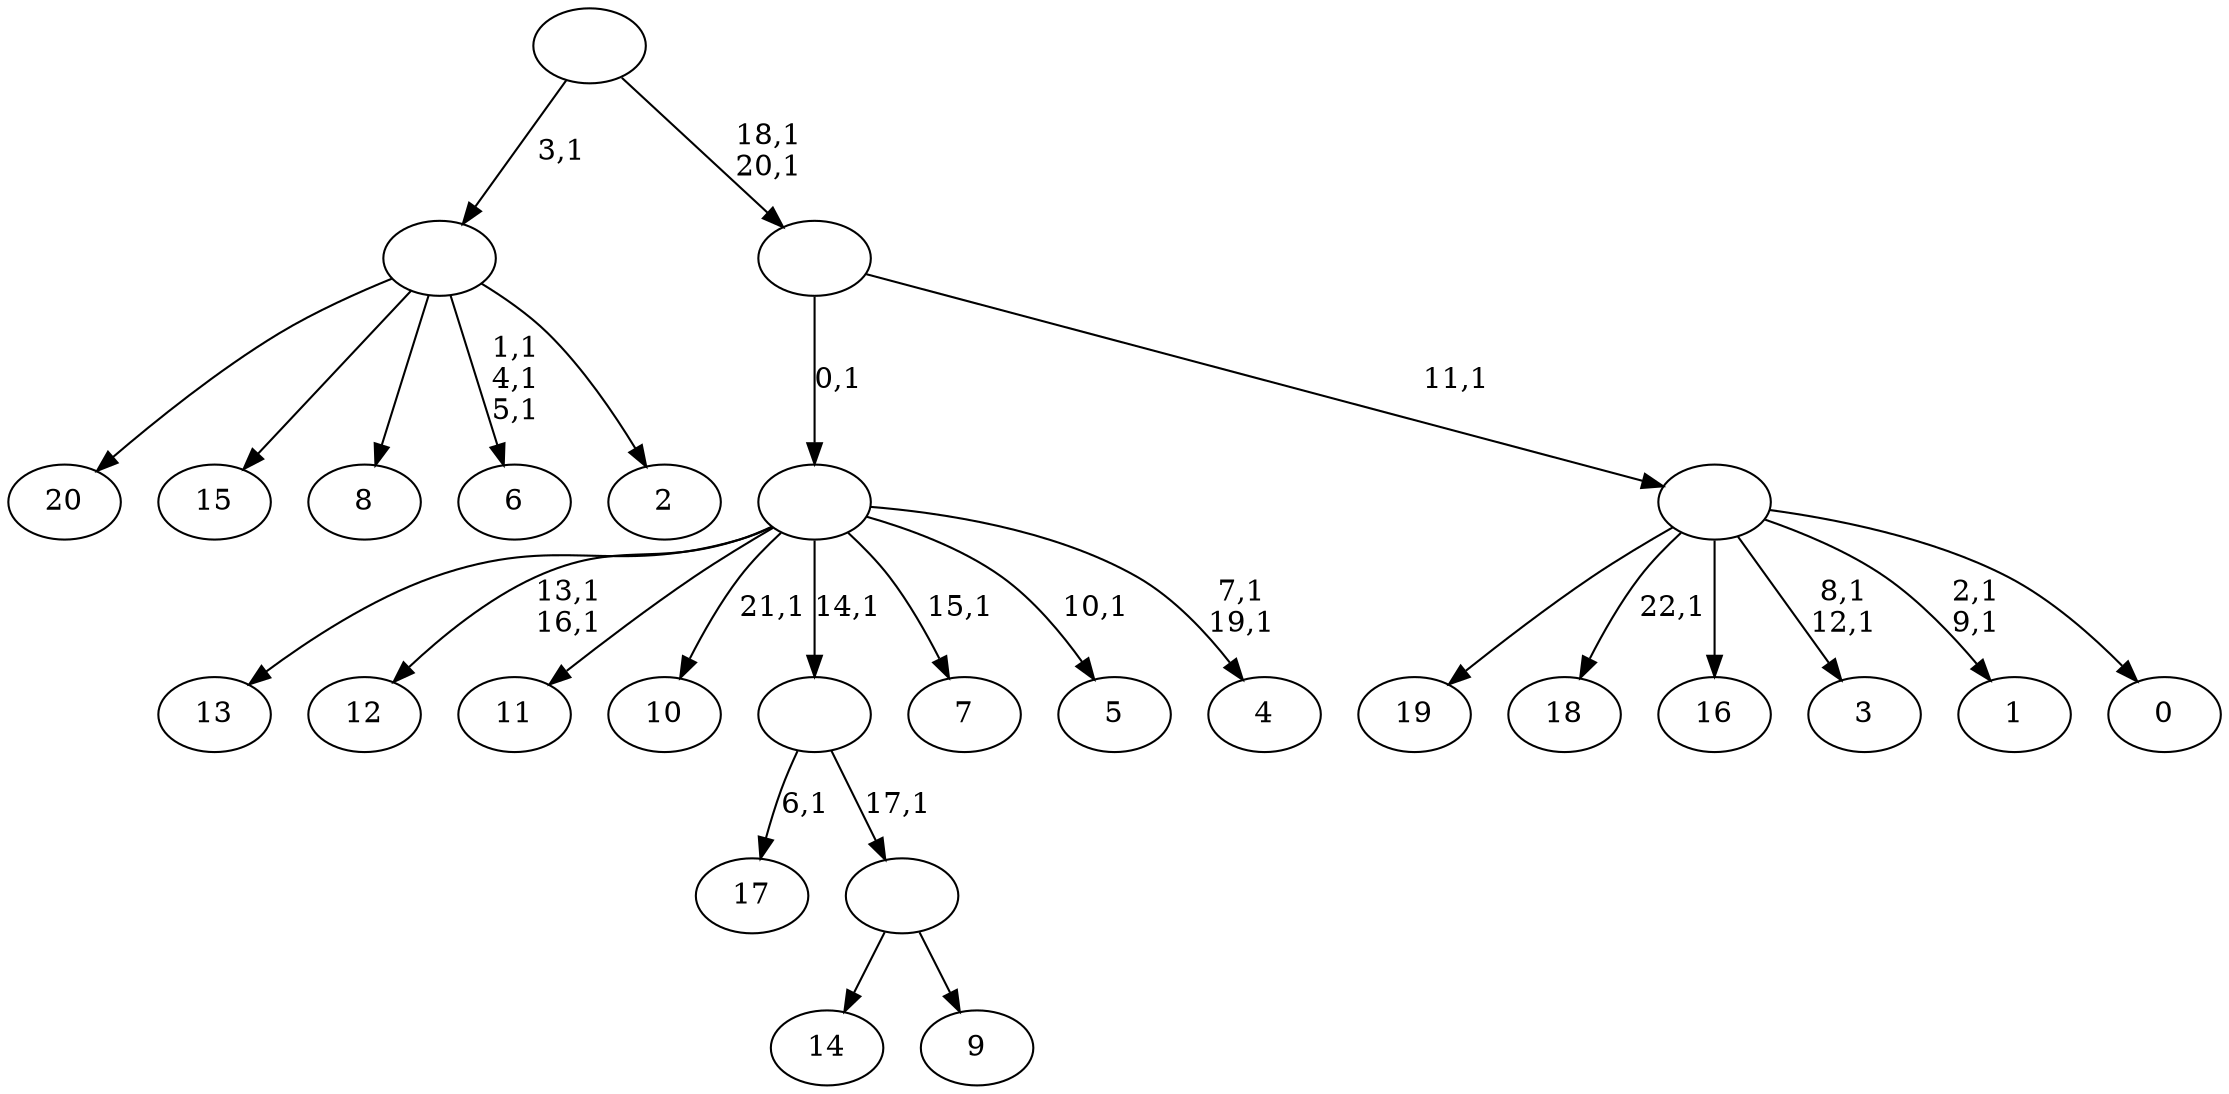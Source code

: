 digraph T {
	44 [label="20"]
	43 [label="19"]
	42 [label="18"]
	40 [label="17"]
	38 [label="16"]
	37 [label="15"]
	36 [label="14"]
	35 [label="13"]
	34 [label="12"]
	31 [label="11"]
	30 [label="10"]
	28 [label="9"]
	27 [label=""]
	26 [label=""]
	25 [label="8"]
	24 [label="7"]
	22 [label="6"]
	18 [label="5"]
	16 [label="4"]
	13 [label=""]
	12 [label="3"]
	9 [label="2"]
	8 [label=""]
	7 [label="1"]
	4 [label="0"]
	3 [label=""]
	2 [label=""]
	0 [label=""]
	27 -> 36 [label=""]
	27 -> 28 [label=""]
	26 -> 40 [label="6,1"]
	26 -> 27 [label="17,1"]
	13 -> 16 [label="7,1\n19,1"]
	13 -> 18 [label="10,1"]
	13 -> 24 [label="15,1"]
	13 -> 30 [label="21,1"]
	13 -> 34 [label="13,1\n16,1"]
	13 -> 35 [label=""]
	13 -> 31 [label=""]
	13 -> 26 [label="14,1"]
	8 -> 22 [label="1,1\n4,1\n5,1"]
	8 -> 44 [label=""]
	8 -> 37 [label=""]
	8 -> 25 [label=""]
	8 -> 9 [label=""]
	3 -> 7 [label="2,1\n9,1"]
	3 -> 12 [label="8,1\n12,1"]
	3 -> 42 [label="22,1"]
	3 -> 43 [label=""]
	3 -> 38 [label=""]
	3 -> 4 [label=""]
	2 -> 13 [label="0,1"]
	2 -> 3 [label="11,1"]
	0 -> 2 [label="18,1\n20,1"]
	0 -> 8 [label="3,1"]
}
